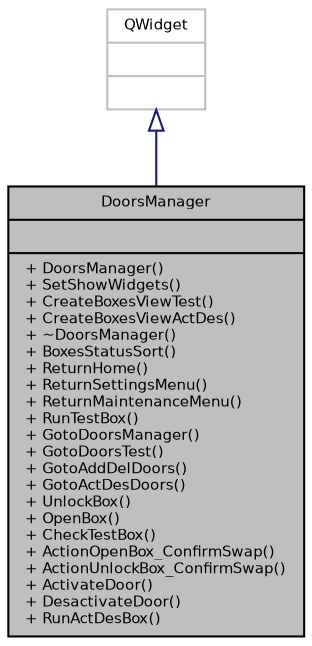 digraph "DoorsManager"
{
 // INTERACTIVE_SVG=YES
  bgcolor="transparent";
  edge [fontname="Helvetica",fontsize="7",labelfontname="Helvetica",labelfontsize="7"];
  node [fontname="Helvetica",fontsize="7",shape=record];
  Node1 [label="{DoorsManager\n||+ DoorsManager()\l+ SetShowWidgets()\l+ CreateBoxesViewTest()\l+ CreateBoxesViewActDes()\l+ ~DoorsManager()\l+ BoxesStatusSort()\l+ ReturnHome()\l+ ReturnSettingsMenu()\l+ ReturnMaintenanceMenu()\l+ RunTestBox()\l+ GotoDoorsManager()\l+ GotoDoorsTest()\l+ GotoAddDelDoors()\l+ GotoActDesDoors()\l+ UnlockBox()\l+ OpenBox()\l+ CheckTestBox()\l+ ActionOpenBox_ConfirmSwap()\l+ ActionUnlockBox_ConfirmSwap()\l+ ActivateDoor()\l+ DesactivateDoor()\l+ RunActDesBox()\l}",height=0.2,width=0.4,color="black", fillcolor="grey75", style="filled", fontcolor="black"];
  Node2 -> Node1 [dir="back",color="midnightblue",fontsize="7",style="solid",arrowtail="onormal",fontname="Helvetica"];
  Node2 [label="{QWidget\n||}",height=0.2,width=0.4,color="grey75"];
}

